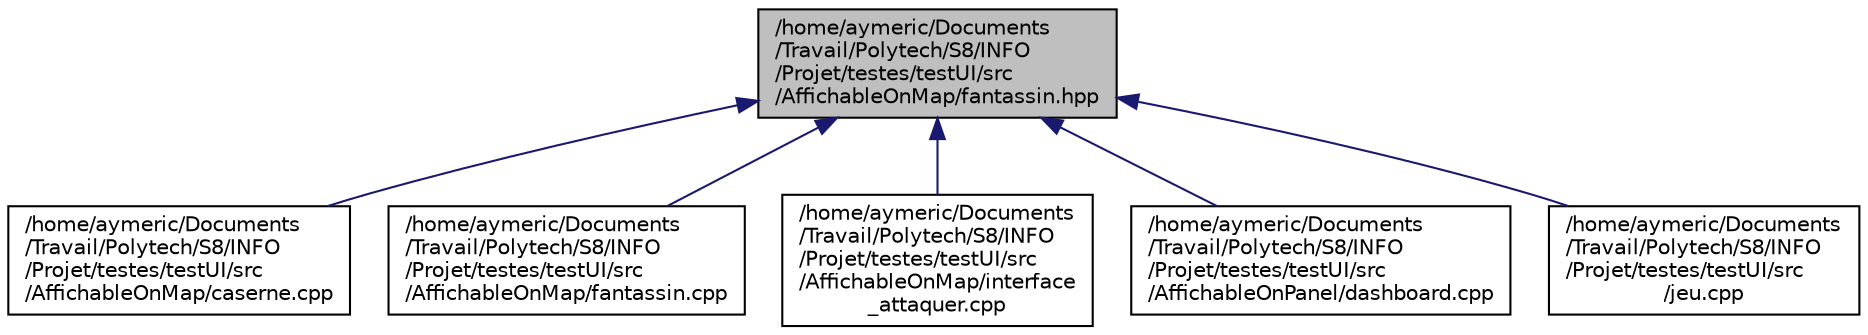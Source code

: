 digraph "/home/aymeric/Documents/Travail/Polytech/S8/INFO/Projet/testes/testUI/src/AffichableOnMap/fantassin.hpp"
{
 // LATEX_PDF_SIZE
  edge [fontname="Helvetica",fontsize="10",labelfontname="Helvetica",labelfontsize="10"];
  node [fontname="Helvetica",fontsize="10",shape=record];
  Node1 [label="/home/aymeric/Documents\l/Travail/Polytech/S8/INFO\l/Projet/testes/testUI/src\l/AffichableOnMap/fantassin.hpp",height=0.2,width=0.4,color="black", fillcolor="grey75", style="filled", fontcolor="black",tooltip=" "];
  Node1 -> Node2 [dir="back",color="midnightblue",fontsize="10",style="solid",fontname="Helvetica"];
  Node2 [label="/home/aymeric/Documents\l/Travail/Polytech/S8/INFO\l/Projet/testes/testUI/src\l/AffichableOnMap/caserne.cpp",height=0.2,width=0.4,color="black", fillcolor="white", style="filled",URL="$caserne_8cpp.html",tooltip=" "];
  Node1 -> Node3 [dir="back",color="midnightblue",fontsize="10",style="solid",fontname="Helvetica"];
  Node3 [label="/home/aymeric/Documents\l/Travail/Polytech/S8/INFO\l/Projet/testes/testUI/src\l/AffichableOnMap/fantassin.cpp",height=0.2,width=0.4,color="black", fillcolor="white", style="filled",URL="$fantassin_8cpp.html",tooltip=" "];
  Node1 -> Node4 [dir="back",color="midnightblue",fontsize="10",style="solid",fontname="Helvetica"];
  Node4 [label="/home/aymeric/Documents\l/Travail/Polytech/S8/INFO\l/Projet/testes/testUI/src\l/AffichableOnMap/interface\l_attaquer.cpp",height=0.2,width=0.4,color="black", fillcolor="white", style="filled",URL="$interface__attaquer_8cpp.html",tooltip=" "];
  Node1 -> Node5 [dir="back",color="midnightblue",fontsize="10",style="solid",fontname="Helvetica"];
  Node5 [label="/home/aymeric/Documents\l/Travail/Polytech/S8/INFO\l/Projet/testes/testUI/src\l/AffichableOnPanel/dashboard.cpp",height=0.2,width=0.4,color="black", fillcolor="white", style="filled",URL="$dashboard_8cpp.html",tooltip=" "];
  Node1 -> Node6 [dir="back",color="midnightblue",fontsize="10",style="solid",fontname="Helvetica"];
  Node6 [label="/home/aymeric/Documents\l/Travail/Polytech/S8/INFO\l/Projet/testes/testUI/src\l/jeu.cpp",height=0.2,width=0.4,color="black", fillcolor="white", style="filled",URL="$jeu_8cpp.html",tooltip=" "];
}
